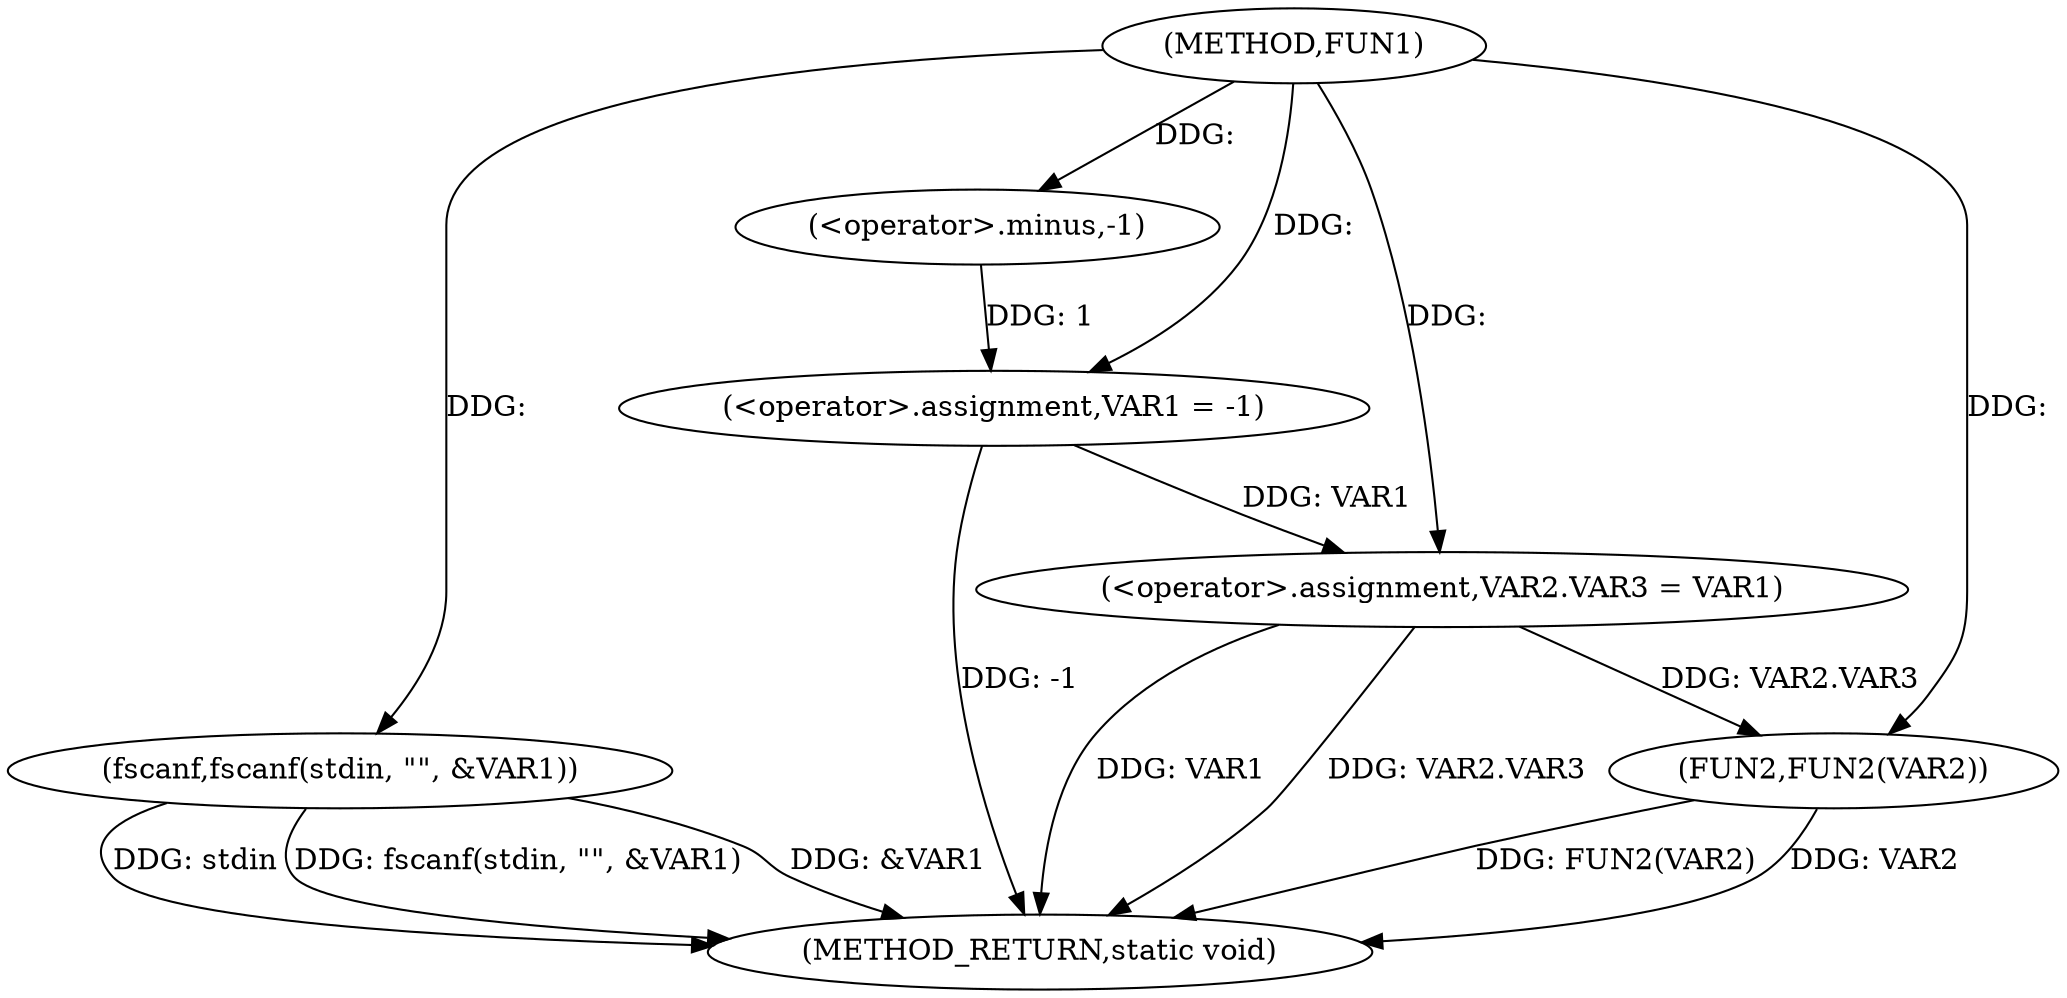 digraph FUN1 {  
"1000100" [label = "(METHOD,FUN1)" ]
"1000120" [label = "(METHOD_RETURN,static void)" ]
"1000104" [label = "(<operator>.assignment,VAR1 = -1)" ]
"1000106" [label = "(<operator>.minus,-1)" ]
"1000108" [label = "(fscanf,fscanf(stdin, \"\", &VAR1))" ]
"1000113" [label = "(<operator>.assignment,VAR2.VAR3 = VAR1)" ]
"1000118" [label = "(FUN2,FUN2(VAR2))" ]
  "1000113" -> "1000120"  [ label = "DDG: VAR1"] 
  "1000108" -> "1000120"  [ label = "DDG: fscanf(stdin, \"\", &VAR1)"] 
  "1000113" -> "1000120"  [ label = "DDG: VAR2.VAR3"] 
  "1000118" -> "1000120"  [ label = "DDG: FUN2(VAR2)"] 
  "1000118" -> "1000120"  [ label = "DDG: VAR2"] 
  "1000108" -> "1000120"  [ label = "DDG: &VAR1"] 
  "1000104" -> "1000120"  [ label = "DDG: -1"] 
  "1000108" -> "1000120"  [ label = "DDG: stdin"] 
  "1000106" -> "1000104"  [ label = "DDG: 1"] 
  "1000100" -> "1000104"  [ label = "DDG: "] 
  "1000100" -> "1000106"  [ label = "DDG: "] 
  "1000100" -> "1000108"  [ label = "DDG: "] 
  "1000104" -> "1000113"  [ label = "DDG: VAR1"] 
  "1000100" -> "1000113"  [ label = "DDG: "] 
  "1000113" -> "1000118"  [ label = "DDG: VAR2.VAR3"] 
  "1000100" -> "1000118"  [ label = "DDG: "] 
}

